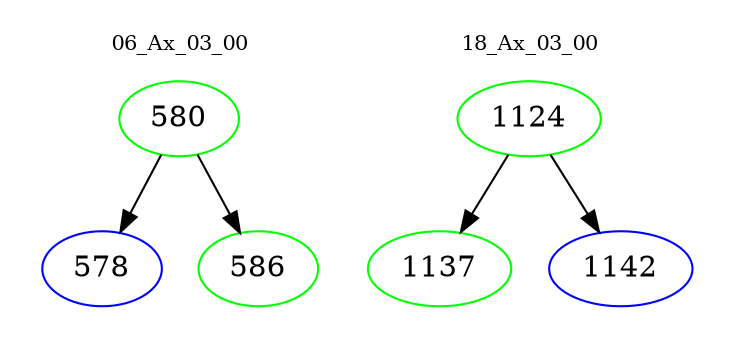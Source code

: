 digraph{
subgraph cluster_0 {
color = white
label = "06_Ax_03_00";
fontsize=10;
T0_580 [label="580", color="green"]
T0_580 -> T0_578 [color="black"]
T0_578 [label="578", color="blue"]
T0_580 -> T0_586 [color="black"]
T0_586 [label="586", color="green"]
}
subgraph cluster_1 {
color = white
label = "18_Ax_03_00";
fontsize=10;
T1_1124 [label="1124", color="green"]
T1_1124 -> T1_1137 [color="black"]
T1_1137 [label="1137", color="green"]
T1_1124 -> T1_1142 [color="black"]
T1_1142 [label="1142", color="blue"]
}
}
